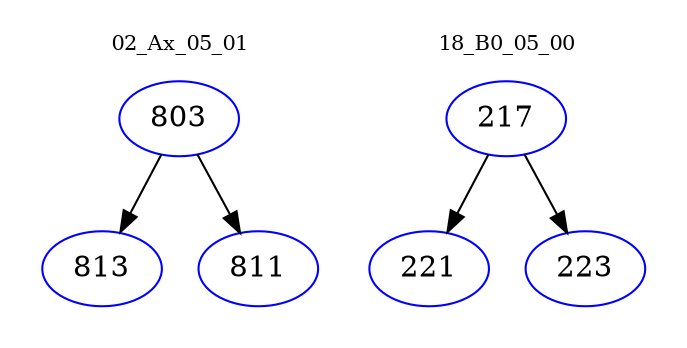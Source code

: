 digraph{
subgraph cluster_0 {
color = white
label = "02_Ax_05_01";
fontsize=10;
T0_803 [label="803", color="blue"]
T0_803 -> T0_813 [color="black"]
T0_813 [label="813", color="blue"]
T0_803 -> T0_811 [color="black"]
T0_811 [label="811", color="blue"]
}
subgraph cluster_1 {
color = white
label = "18_B0_05_00";
fontsize=10;
T1_217 [label="217", color="blue"]
T1_217 -> T1_221 [color="black"]
T1_221 [label="221", color="blue"]
T1_217 -> T1_223 [color="black"]
T1_223 [label="223", color="blue"]
}
}
